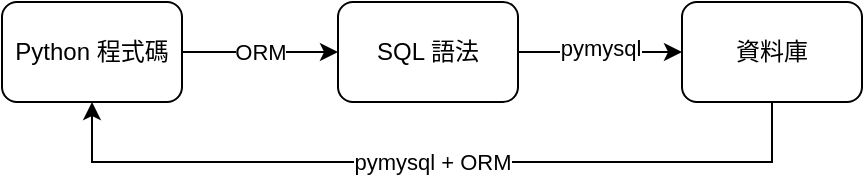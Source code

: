 <mxfile version="21.6.5" type="device">
  <diagram name="第 1 页" id="Ri7brXtQUp4n80jg9bQs">
    <mxGraphModel dx="873" dy="470" grid="1" gridSize="10" guides="1" tooltips="1" connect="1" arrows="1" fold="1" page="1" pageScale="1" pageWidth="827" pageHeight="1169" math="0" shadow="0">
      <root>
        <mxCell id="0" />
        <mxCell id="1" parent="0" />
        <mxCell id="2etgVjRbD-S0sxs6R8Zo-4" style="edgeStyle=orthogonalEdgeStyle;rounded=0;orthogonalLoop=1;jettySize=auto;html=1;entryX=0;entryY=0.5;entryDx=0;entryDy=0;" edge="1" parent="1" source="2etgVjRbD-S0sxs6R8Zo-1" target="2etgVjRbD-S0sxs6R8Zo-2">
          <mxGeometry relative="1" as="geometry" />
        </mxCell>
        <mxCell id="2etgVjRbD-S0sxs6R8Zo-7" value="ORM" style="edgeLabel;html=1;align=center;verticalAlign=middle;resizable=0;points=[];" vertex="1" connectable="0" parent="2etgVjRbD-S0sxs6R8Zo-4">
          <mxGeometry x="-0.007" relative="1" as="geometry">
            <mxPoint as="offset" />
          </mxGeometry>
        </mxCell>
        <mxCell id="2etgVjRbD-S0sxs6R8Zo-1" value="Python 程式碼" style="rounded=1;whiteSpace=wrap;html=1;" vertex="1" parent="1">
          <mxGeometry x="200" y="240" width="90" height="50" as="geometry" />
        </mxCell>
        <mxCell id="2etgVjRbD-S0sxs6R8Zo-6" style="edgeStyle=orthogonalEdgeStyle;rounded=0;orthogonalLoop=1;jettySize=auto;html=1;entryX=0;entryY=0.5;entryDx=0;entryDy=0;" edge="1" parent="1" source="2etgVjRbD-S0sxs6R8Zo-2" target="2etgVjRbD-S0sxs6R8Zo-3">
          <mxGeometry relative="1" as="geometry" />
        </mxCell>
        <mxCell id="2etgVjRbD-S0sxs6R8Zo-9" value="pymysql" style="edgeLabel;html=1;align=center;verticalAlign=middle;resizable=0;points=[];" vertex="1" connectable="0" parent="2etgVjRbD-S0sxs6R8Zo-6">
          <mxGeometry x="0.002" y="2" relative="1" as="geometry">
            <mxPoint as="offset" />
          </mxGeometry>
        </mxCell>
        <mxCell id="2etgVjRbD-S0sxs6R8Zo-2" value="SQL 語法" style="rounded=1;whiteSpace=wrap;html=1;" vertex="1" parent="1">
          <mxGeometry x="368" y="240" width="90" height="50" as="geometry" />
        </mxCell>
        <mxCell id="2etgVjRbD-S0sxs6R8Zo-3" value="資料庫" style="rounded=1;whiteSpace=wrap;html=1;" vertex="1" parent="1">
          <mxGeometry x="540" y="240" width="90" height="50" as="geometry" />
        </mxCell>
        <mxCell id="2etgVjRbD-S0sxs6R8Zo-11" value="" style="endArrow=classic;html=1;rounded=0;exitX=0.5;exitY=1;exitDx=0;exitDy=0;entryX=0.5;entryY=1;entryDx=0;entryDy=0;" edge="1" parent="1" source="2etgVjRbD-S0sxs6R8Zo-3" target="2etgVjRbD-S0sxs6R8Zo-1">
          <mxGeometry width="50" height="50" relative="1" as="geometry">
            <mxPoint x="500" y="440" as="sourcePoint" />
            <mxPoint x="550" y="390" as="targetPoint" />
            <Array as="points">
              <mxPoint x="585" y="320" />
              <mxPoint x="245" y="320" />
            </Array>
          </mxGeometry>
        </mxCell>
        <mxCell id="2etgVjRbD-S0sxs6R8Zo-12" value="pymysql + ORM" style="edgeLabel;html=1;align=center;verticalAlign=middle;resizable=0;points=[];" vertex="1" connectable="0" parent="2etgVjRbD-S0sxs6R8Zo-11">
          <mxGeometry x="0.0" relative="1" as="geometry">
            <mxPoint as="offset" />
          </mxGeometry>
        </mxCell>
      </root>
    </mxGraphModel>
  </diagram>
</mxfile>
